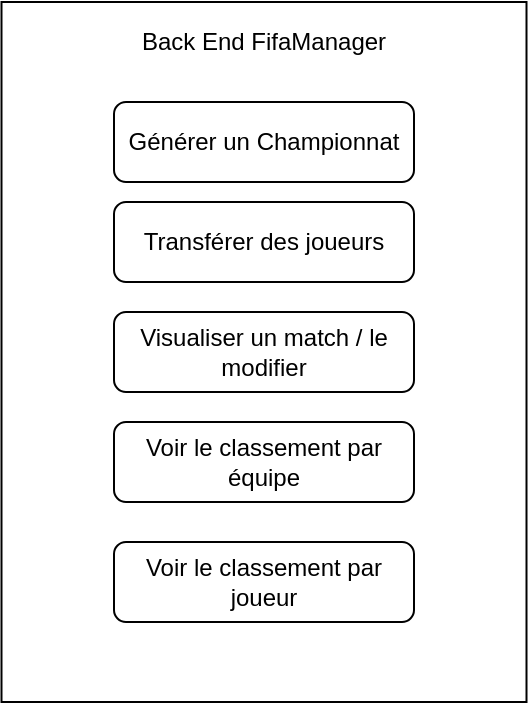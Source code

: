 <mxfile version="12.4.3" pages="1"><diagram id="_bF33fpWfsEDdxI9xHU7" name="Page-1"><mxGraphModel dx="1422" dy="762" grid="1" gridSize="10" guides="1" tooltips="1" connect="1" arrows="1" fold="1" page="1" pageScale="1" pageWidth="827" pageHeight="1169" math="0" shadow="0"><root><mxCell id="0"/><mxCell id="1" parent="0"/><mxCell id="r13QTrOOlV2wqVxNn6Ya-1" value="" style="rounded=0;whiteSpace=wrap;html=1;" vertex="1" parent="1"><mxGeometry x="58.75" y="50" width="262.5" height="350" as="geometry"/></mxCell><mxCell id="r13QTrOOlV2wqVxNn6Ya-2" value="Back End FifaManager" style="text;html=1;strokeColor=none;fillColor=none;align=center;verticalAlign=middle;whiteSpace=wrap;rounded=0;" vertex="1" parent="1"><mxGeometry x="90" y="60" width="200" height="20" as="geometry"/></mxCell><mxCell id="r13QTrOOlV2wqVxNn6Ya-7" value="Générer un Championnat" style="rounded=1;whiteSpace=wrap;html=1;" vertex="1" parent="1"><mxGeometry x="115" y="100" width="150" height="40" as="geometry"/></mxCell><mxCell id="r13QTrOOlV2wqVxNn6Ya-8" value="Transférer des joueurs" style="rounded=1;whiteSpace=wrap;html=1;" vertex="1" parent="1"><mxGeometry x="115" y="150" width="150" height="40" as="geometry"/></mxCell><mxCell id="r13QTrOOlV2wqVxNn6Ya-9" value="Visualiser un match / le modifier" style="rounded=1;whiteSpace=wrap;html=1;" vertex="1" parent="1"><mxGeometry x="115" y="205" width="150" height="40" as="geometry"/></mxCell><mxCell id="r13QTrOOlV2wqVxNn6Ya-10" value="Voir le classement par équipe" style="rounded=1;whiteSpace=wrap;html=1;" vertex="1" parent="1"><mxGeometry x="115" y="260" width="150" height="40" as="geometry"/></mxCell><mxCell id="r13QTrOOlV2wqVxNn6Ya-11" value="Voir le classement par joueur" style="rounded=1;whiteSpace=wrap;html=1;" vertex="1" parent="1"><mxGeometry x="115" y="320" width="150" height="40" as="geometry"/></mxCell></root></mxGraphModel></diagram></mxfile>